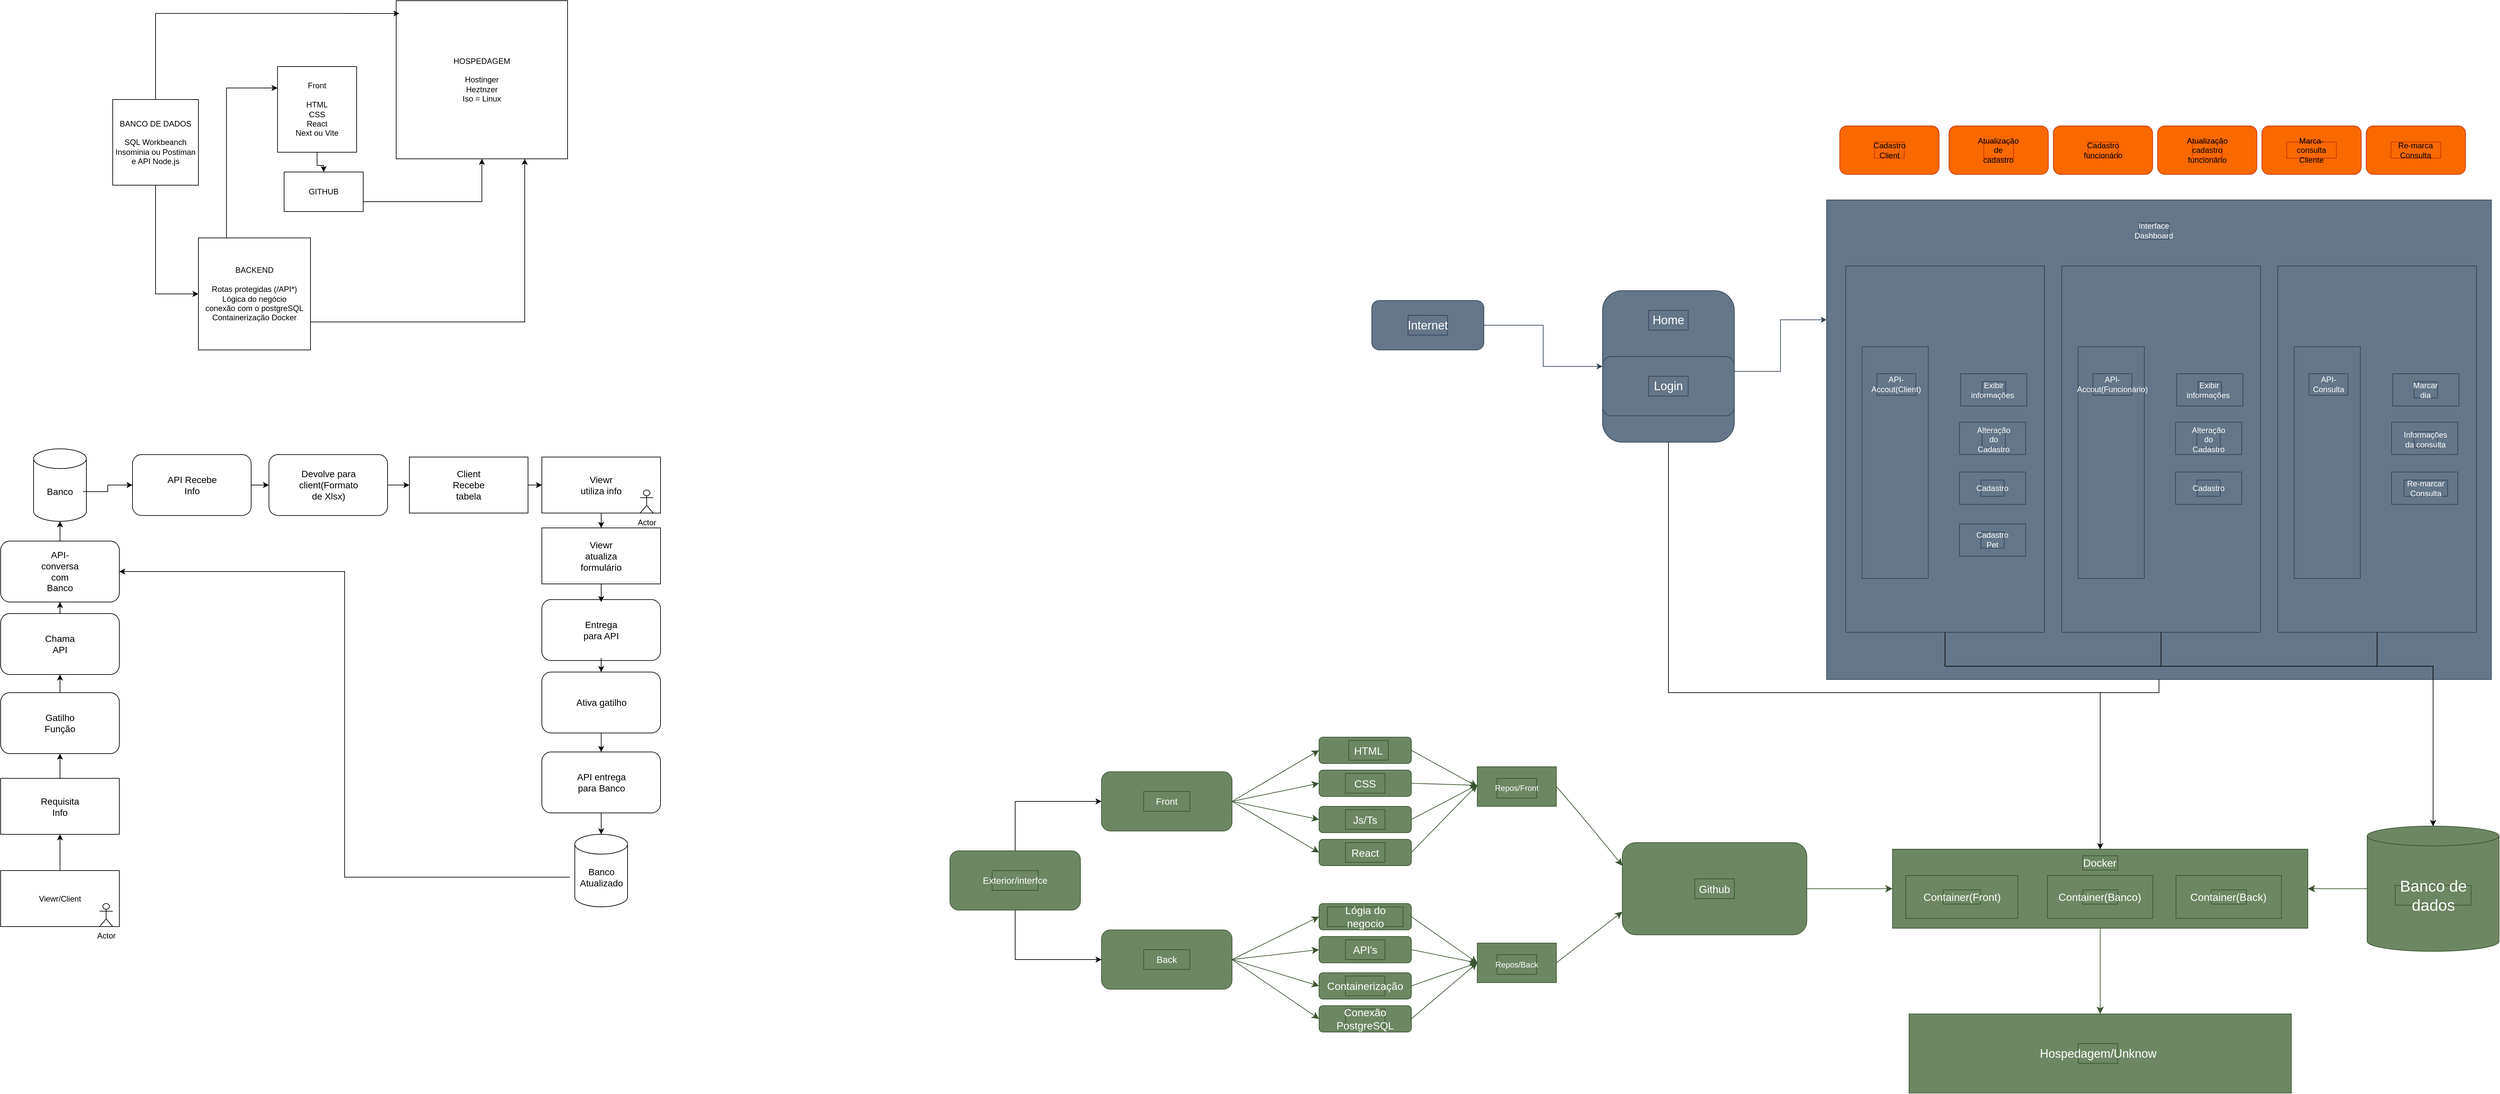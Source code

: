 <mxfile version="27.0.6">
  <diagram name="Página-1" id="aVjAVGTrHqwCA4JihpEF">
    <mxGraphModel dx="2940" dy="3114" grid="1" gridSize="10" guides="1" tooltips="1" connect="1" arrows="1" fold="1" page="1" pageScale="1" pageWidth="827" pageHeight="1169" math="0" shadow="0">
      <root>
        <mxCell id="0" />
        <mxCell id="1" parent="0" />
        <mxCell id="Dt26qlYSGMy6qlkCRpei-187" style="edgeStyle=none;curved=1;rounded=0;orthogonalLoop=1;jettySize=auto;html=1;exitX=0.5;exitY=1;exitDx=0;exitDy=0;fontSize=12;startSize=8;endSize=8;fillColor=#6d8764;strokeColor=#3A5431;" parent="1" source="Dt26qlYSGMy6qlkCRpei-150" target="Dt26qlYSGMy6qlkCRpei-135" edge="1">
          <mxGeometry relative="1" as="geometry" />
        </mxCell>
        <mxCell id="Dt26qlYSGMy6qlkCRpei-150" value="" style="rounded=0;whiteSpace=wrap;html=1;movable=1;resizable=1;rotatable=1;deletable=1;editable=1;locked=0;connectable=1;fillColor=#6d8764;fontColor=#ffffff;strokeColor=#3A5431;" parent="1" vertex="1">
          <mxGeometry x="3290" y="367.5" width="630" height="120" as="geometry" />
        </mxCell>
        <mxCell id="Dt26qlYSGMy6qlkCRpei-60" style="edgeStyle=none;curved=1;rounded=0;orthogonalLoop=1;jettySize=auto;html=1;exitX=1;exitY=0.5;exitDx=0;exitDy=0;entryX=0;entryY=0.25;entryDx=0;entryDy=0;fontSize=12;startSize=8;endSize=8;fillColor=#6d8764;strokeColor=#3A5431;" parent="1" source="Dt26qlYSGMy6qlkCRpei-47" target="Dt26qlYSGMy6qlkCRpei-8" edge="1">
          <mxGeometry relative="1" as="geometry">
            <Array as="points">
              <mxPoint x="2830" y="330" />
            </Array>
          </mxGeometry>
        </mxCell>
        <mxCell id="Dt26qlYSGMy6qlkCRpei-47" value="" style="rounded=0;whiteSpace=wrap;html=1;fillColor=#6d8764;fontColor=#ffffff;strokeColor=#3A5431;" parent="1" vertex="1">
          <mxGeometry x="2660" y="242.5" width="120" height="60" as="geometry" />
        </mxCell>
        <mxCell id="W94KOV0Ojwc3r_dNAkFX-75" value="" style="rounded=1;whiteSpace=wrap;html=1;" parent="1" vertex="1">
          <mxGeometry x="1241" y="-11.25" width="180" height="92.5" as="geometry" />
        </mxCell>
        <mxCell id="W94KOV0Ojwc3r_dNAkFX-36" style="edgeStyle=orthogonalEdgeStyle;rounded=0;orthogonalLoop=1;jettySize=auto;html=1;exitX=0.5;exitY=0;exitDx=0;exitDy=0;" parent="1" source="W94KOV0Ojwc3r_dNAkFX-1" target="W94KOV0Ojwc3r_dNAkFX-15" edge="1">
          <mxGeometry relative="1" as="geometry" />
        </mxCell>
        <mxCell id="W94KOV0Ojwc3r_dNAkFX-1" value="" style="rounded=0;whiteSpace=wrap;html=1;" parent="1" vertex="1">
          <mxGeometry x="420" y="260" width="180" height="85" as="geometry" />
        </mxCell>
        <mxCell id="W94KOV0Ojwc3r_dNAkFX-2" value="&lt;span style=&quot;font-size: 14px;&quot;&gt;Requisita Info&lt;/span&gt;" style="text;strokeColor=none;align=center;fillColor=none;html=1;verticalAlign=middle;whiteSpace=wrap;rounded=0;" parent="1" vertex="1">
          <mxGeometry x="475" y="287.5" width="70" height="30" as="geometry" />
        </mxCell>
        <mxCell id="W94KOV0Ojwc3r_dNAkFX-11" style="edgeStyle=orthogonalEdgeStyle;rounded=0;orthogonalLoop=1;jettySize=auto;html=1;exitX=0.5;exitY=0;exitDx=0;exitDy=0;" parent="1" source="W94KOV0Ojwc3r_dNAkFX-3" target="W94KOV0Ojwc3r_dNAkFX-1" edge="1">
          <mxGeometry relative="1" as="geometry" />
        </mxCell>
        <mxCell id="W94KOV0Ojwc3r_dNAkFX-3" value="Viewr/Client" style="rounded=0;whiteSpace=wrap;html=1;" parent="1" vertex="1">
          <mxGeometry x="420" y="400" width="180" height="85" as="geometry" />
        </mxCell>
        <mxCell id="W94KOV0Ojwc3r_dNAkFX-6" value="Actor" style="shape=umlActor;verticalLabelPosition=bottom;verticalAlign=top;html=1;outlineConnect=0;" parent="1" vertex="1">
          <mxGeometry x="570" y="450" width="20" height="35" as="geometry" />
        </mxCell>
        <mxCell id="W94KOV0Ojwc3r_dNAkFX-37" style="edgeStyle=orthogonalEdgeStyle;rounded=0;orthogonalLoop=1;jettySize=auto;html=1;exitX=0.5;exitY=0;exitDx=0;exitDy=0;" parent="1" source="W94KOV0Ojwc3r_dNAkFX-15" target="W94KOV0Ojwc3r_dNAkFX-17" edge="1">
          <mxGeometry relative="1" as="geometry" />
        </mxCell>
        <mxCell id="W94KOV0Ojwc3r_dNAkFX-15" value="" style="rounded=1;whiteSpace=wrap;html=1;" parent="1" vertex="1">
          <mxGeometry x="420" y="130" width="180" height="92.5" as="geometry" />
        </mxCell>
        <mxCell id="W94KOV0Ojwc3r_dNAkFX-16" value="&lt;span style=&quot;font-size: 14px;&quot;&gt;Gatilho Função&lt;/span&gt;" style="text;strokeColor=none;align=center;fillColor=none;html=1;verticalAlign=middle;whiteSpace=wrap;rounded=0;" parent="1" vertex="1">
          <mxGeometry x="475" y="161.25" width="70" height="30" as="geometry" />
        </mxCell>
        <mxCell id="W94KOV0Ojwc3r_dNAkFX-38" style="edgeStyle=orthogonalEdgeStyle;rounded=0;orthogonalLoop=1;jettySize=auto;html=1;exitX=0.5;exitY=0;exitDx=0;exitDy=0;" parent="1" source="W94KOV0Ojwc3r_dNAkFX-17" target="W94KOV0Ojwc3r_dNAkFX-19" edge="1">
          <mxGeometry relative="1" as="geometry" />
        </mxCell>
        <mxCell id="W94KOV0Ojwc3r_dNAkFX-17" value="" style="rounded=1;whiteSpace=wrap;html=1;" parent="1" vertex="1">
          <mxGeometry x="420" y="10" width="180" height="92.5" as="geometry" />
        </mxCell>
        <mxCell id="W94KOV0Ojwc3r_dNAkFX-18" value="&lt;span style=&quot;font-size: 14px;&quot;&gt;Chama API&lt;/span&gt;" style="text;strokeColor=none;align=center;fillColor=none;html=1;verticalAlign=middle;whiteSpace=wrap;rounded=0;" parent="1" vertex="1">
          <mxGeometry x="475" y="41.25" width="70" height="30" as="geometry" />
        </mxCell>
        <mxCell id="W94KOV0Ojwc3r_dNAkFX-40" style="edgeStyle=orthogonalEdgeStyle;rounded=0;orthogonalLoop=1;jettySize=auto;html=1;exitX=0.5;exitY=0;exitDx=0;exitDy=0;" parent="1" source="W94KOV0Ojwc3r_dNAkFX-19" target="W94KOV0Ojwc3r_dNAkFX-23" edge="1">
          <mxGeometry relative="1" as="geometry" />
        </mxCell>
        <mxCell id="W94KOV0Ojwc3r_dNAkFX-19" value="" style="rounded=1;whiteSpace=wrap;html=1;" parent="1" vertex="1">
          <mxGeometry x="420" y="-100" width="180" height="92.5" as="geometry" />
        </mxCell>
        <mxCell id="W94KOV0Ojwc3r_dNAkFX-20" value="&lt;span style=&quot;font-size: 14px;&quot;&gt;API-conversa com Banco&lt;/span&gt;" style="text;strokeColor=none;align=center;fillColor=none;html=1;verticalAlign=middle;whiteSpace=wrap;rounded=0;" parent="1" vertex="1">
          <mxGeometry x="475" y="-68.75" width="70" height="30" as="geometry" />
        </mxCell>
        <mxCell id="W94KOV0Ojwc3r_dNAkFX-23" value="" style="shape=cylinder3;whiteSpace=wrap;html=1;boundedLbl=1;backgroundOutline=1;size=15;" parent="1" vertex="1">
          <mxGeometry x="470" y="-240" width="80" height="110" as="geometry" />
        </mxCell>
        <mxCell id="W94KOV0Ojwc3r_dNAkFX-41" style="edgeStyle=orthogonalEdgeStyle;rounded=0;orthogonalLoop=1;jettySize=auto;html=1;exitX=1;exitY=0.5;exitDx=0;exitDy=0;" parent="1" source="W94KOV0Ojwc3r_dNAkFX-24" target="W94KOV0Ojwc3r_dNAkFX-26" edge="1">
          <mxGeometry relative="1" as="geometry" />
        </mxCell>
        <mxCell id="W94KOV0Ojwc3r_dNAkFX-24" value="&lt;span style=&quot;font-size: 14px;&quot;&gt;Banco&lt;/span&gt;" style="text;strokeColor=none;align=center;fillColor=none;html=1;verticalAlign=middle;whiteSpace=wrap;rounded=0;" parent="1" vertex="1">
          <mxGeometry x="475" y="-190" width="70" height="30" as="geometry" />
        </mxCell>
        <mxCell id="W94KOV0Ojwc3r_dNAkFX-42" style="edgeStyle=orthogonalEdgeStyle;rounded=0;orthogonalLoop=1;jettySize=auto;html=1;exitX=1;exitY=0.5;exitDx=0;exitDy=0;entryX=0;entryY=0.5;entryDx=0;entryDy=0;" parent="1" source="W94KOV0Ojwc3r_dNAkFX-26" target="W94KOV0Ojwc3r_dNAkFX-28" edge="1">
          <mxGeometry relative="1" as="geometry" />
        </mxCell>
        <mxCell id="W94KOV0Ojwc3r_dNAkFX-26" value="" style="rounded=1;whiteSpace=wrap;html=1;" parent="1" vertex="1">
          <mxGeometry x="620" y="-231.25" width="180" height="92.5" as="geometry" />
        </mxCell>
        <mxCell id="W94KOV0Ojwc3r_dNAkFX-27" value="&lt;span style=&quot;font-size: 14px;&quot;&gt;API Recebe Info&lt;/span&gt;" style="text;strokeColor=none;align=center;fillColor=none;html=1;verticalAlign=middle;whiteSpace=wrap;rounded=0;" parent="1" vertex="1">
          <mxGeometry x="662.5" y="-200" width="95" height="30" as="geometry" />
        </mxCell>
        <mxCell id="W94KOV0Ojwc3r_dNAkFX-43" style="edgeStyle=orthogonalEdgeStyle;rounded=0;orthogonalLoop=1;jettySize=auto;html=1;exitX=1;exitY=0.5;exitDx=0;exitDy=0;" parent="1" source="W94KOV0Ojwc3r_dNAkFX-28" target="W94KOV0Ojwc3r_dNAkFX-31" edge="1">
          <mxGeometry relative="1" as="geometry" />
        </mxCell>
        <mxCell id="W94KOV0Ojwc3r_dNAkFX-28" value="" style="rounded=1;whiteSpace=wrap;html=1;" parent="1" vertex="1">
          <mxGeometry x="827" y="-231.25" width="180" height="92.5" as="geometry" />
        </mxCell>
        <mxCell id="W94KOV0Ojwc3r_dNAkFX-29" value="&lt;span style=&quot;font-size: 14px;&quot;&gt;Devolve para client(Formato de Xlsx)&lt;/span&gt;" style="text;strokeColor=none;align=center;fillColor=none;html=1;verticalAlign=middle;whiteSpace=wrap;rounded=0;" parent="1" vertex="1">
          <mxGeometry x="869.5" y="-200" width="95" height="30" as="geometry" />
        </mxCell>
        <mxCell id="W94KOV0Ojwc3r_dNAkFX-44" style="edgeStyle=orthogonalEdgeStyle;rounded=0;orthogonalLoop=1;jettySize=auto;html=1;exitX=1;exitY=0.5;exitDx=0;exitDy=0;" parent="1" source="W94KOV0Ojwc3r_dNAkFX-31" target="W94KOV0Ojwc3r_dNAkFX-34" edge="1">
          <mxGeometry relative="1" as="geometry" />
        </mxCell>
        <mxCell id="W94KOV0Ojwc3r_dNAkFX-31" value="" style="rounded=0;whiteSpace=wrap;html=1;" parent="1" vertex="1">
          <mxGeometry x="1040" y="-227.5" width="180" height="85" as="geometry" />
        </mxCell>
        <mxCell id="W94KOV0Ojwc3r_dNAkFX-32" value="&lt;span style=&quot;font-size: 14px;&quot;&gt;Client Recebe tabela&lt;/span&gt;" style="text;strokeColor=none;align=center;fillColor=none;html=1;verticalAlign=middle;whiteSpace=wrap;rounded=0;" parent="1" vertex="1">
          <mxGeometry x="1095" y="-200" width="70" height="30" as="geometry" />
        </mxCell>
        <mxCell id="W94KOV0Ojwc3r_dNAkFX-57" style="edgeStyle=orthogonalEdgeStyle;rounded=0;orthogonalLoop=1;jettySize=auto;html=1;exitX=0.5;exitY=1;exitDx=0;exitDy=0;" parent="1" source="W94KOV0Ojwc3r_dNAkFX-34" target="W94KOV0Ojwc3r_dNAkFX-45" edge="1">
          <mxGeometry relative="1" as="geometry" />
        </mxCell>
        <mxCell id="W94KOV0Ojwc3r_dNAkFX-34" value="" style="rounded=0;whiteSpace=wrap;html=1;" parent="1" vertex="1">
          <mxGeometry x="1241" y="-227.5" width="180" height="85" as="geometry" />
        </mxCell>
        <mxCell id="W94KOV0Ojwc3r_dNAkFX-35" value="&lt;span style=&quot;font-size: 14px;&quot;&gt;Viewr utiliza info&lt;/span&gt;" style="text;strokeColor=none;align=center;fillColor=none;html=1;verticalAlign=middle;whiteSpace=wrap;rounded=0;" parent="1" vertex="1">
          <mxGeometry x="1296" y="-200" width="70" height="30" as="geometry" />
        </mxCell>
        <mxCell id="W94KOV0Ojwc3r_dNAkFX-58" style="edgeStyle=orthogonalEdgeStyle;rounded=0;orthogonalLoop=1;jettySize=auto;html=1;exitX=0.5;exitY=1;exitDx=0;exitDy=0;entryX=0.5;entryY=0;entryDx=0;entryDy=0;" parent="1" source="W94KOV0Ojwc3r_dNAkFX-45" edge="1">
          <mxGeometry relative="1" as="geometry">
            <mxPoint x="1331" y="-7.5" as="targetPoint" />
          </mxGeometry>
        </mxCell>
        <mxCell id="W94KOV0Ojwc3r_dNAkFX-45" value="" style="rounded=0;whiteSpace=wrap;html=1;" parent="1" vertex="1">
          <mxGeometry x="1241" y="-120" width="180" height="85" as="geometry" />
        </mxCell>
        <mxCell id="W94KOV0Ojwc3r_dNAkFX-46" value="&lt;span style=&quot;font-size: 14px;&quot;&gt;Viewr atualiza formulário&lt;/span&gt;" style="text;strokeColor=none;align=center;fillColor=none;html=1;verticalAlign=middle;whiteSpace=wrap;rounded=0;" parent="1" vertex="1">
          <mxGeometry x="1296" y="-92.5" width="70" height="30" as="geometry" />
        </mxCell>
        <mxCell id="W94KOV0Ojwc3r_dNAkFX-60" style="edgeStyle=orthogonalEdgeStyle;rounded=0;orthogonalLoop=1;jettySize=auto;html=1;exitX=0.5;exitY=1;exitDx=0;exitDy=0;entryX=0.5;entryY=0;entryDx=0;entryDy=0;" parent="1" source="W94KOV0Ojwc3r_dNAkFX-47" target="W94KOV0Ojwc3r_dNAkFX-50" edge="1">
          <mxGeometry relative="1" as="geometry" />
        </mxCell>
        <mxCell id="W94KOV0Ojwc3r_dNAkFX-47" value="" style="rounded=1;whiteSpace=wrap;html=1;" parent="1" vertex="1">
          <mxGeometry x="1241" y="98.75" width="180" height="92.5" as="geometry" />
        </mxCell>
        <mxCell id="W94KOV0Ojwc3r_dNAkFX-48" value="&lt;span style=&quot;font-size: 14px;&quot;&gt;Ativa gatilho&lt;/span&gt;" style="text;strokeColor=none;align=center;fillColor=none;html=1;verticalAlign=middle;whiteSpace=wrap;rounded=0;" parent="1" vertex="1">
          <mxGeometry x="1283.5" y="130" width="95" height="30" as="geometry" />
        </mxCell>
        <mxCell id="W94KOV0Ojwc3r_dNAkFX-61" style="edgeStyle=orthogonalEdgeStyle;rounded=0;orthogonalLoop=1;jettySize=auto;html=1;exitX=0.5;exitY=1;exitDx=0;exitDy=0;" parent="1" source="W94KOV0Ojwc3r_dNAkFX-50" target="W94KOV0Ojwc3r_dNAkFX-52" edge="1">
          <mxGeometry relative="1" as="geometry" />
        </mxCell>
        <mxCell id="W94KOV0Ojwc3r_dNAkFX-50" value="" style="rounded=1;whiteSpace=wrap;html=1;" parent="1" vertex="1">
          <mxGeometry x="1241" y="220" width="180" height="92.5" as="geometry" />
        </mxCell>
        <mxCell id="W94KOV0Ojwc3r_dNAkFX-51" value="&lt;span style=&quot;font-size: 14px;&quot;&gt;API entrega para Banco&lt;/span&gt;" style="text;strokeColor=none;align=center;fillColor=none;html=1;verticalAlign=middle;whiteSpace=wrap;rounded=0;" parent="1" vertex="1">
          <mxGeometry x="1283.5" y="251.25" width="95" height="30" as="geometry" />
        </mxCell>
        <mxCell id="W94KOV0Ojwc3r_dNAkFX-52" value="" style="shape=cylinder3;whiteSpace=wrap;html=1;boundedLbl=1;backgroundOutline=1;size=15;" parent="1" vertex="1">
          <mxGeometry x="1291" y="345" width="80" height="110" as="geometry" />
        </mxCell>
        <mxCell id="W94KOV0Ojwc3r_dNAkFX-62" style="edgeStyle=orthogonalEdgeStyle;rounded=0;orthogonalLoop=1;jettySize=auto;html=1;entryX=1;entryY=0.5;entryDx=0;entryDy=0;" parent="1" source="W94KOV0Ojwc3r_dNAkFX-53" target="W94KOV0Ojwc3r_dNAkFX-19" edge="1">
          <mxGeometry relative="1" as="geometry" />
        </mxCell>
        <mxCell id="W94KOV0Ojwc3r_dNAkFX-53" value="&lt;span style=&quot;font-size: 14px;&quot;&gt;Banco&lt;/span&gt;&lt;div&gt;&lt;span style=&quot;font-size: 14px;&quot;&gt;Atualizado&lt;/span&gt;&lt;/div&gt;" style="text;strokeColor=none;align=center;fillColor=none;html=1;verticalAlign=middle;whiteSpace=wrap;rounded=0;" parent="1" vertex="1">
          <mxGeometry x="1283.5" y="395" width="95" height="30" as="geometry" />
        </mxCell>
        <mxCell id="W94KOV0Ojwc3r_dNAkFX-59" style="edgeStyle=orthogonalEdgeStyle;rounded=0;orthogonalLoop=1;jettySize=auto;html=1;exitX=0.5;exitY=1;exitDx=0;exitDy=0;entryX=0.5;entryY=0;entryDx=0;entryDy=0;" parent="1" target="W94KOV0Ojwc3r_dNAkFX-47" edge="1">
          <mxGeometry relative="1" as="geometry">
            <mxPoint x="1331" y="77.5" as="sourcePoint" />
          </mxGeometry>
        </mxCell>
        <mxCell id="W94KOV0Ojwc3r_dNAkFX-55" value="&lt;span style=&quot;font-size: 14px;&quot;&gt;Entrega para API&lt;/span&gt;" style="text;strokeColor=none;align=center;fillColor=none;html=1;verticalAlign=middle;whiteSpace=wrap;rounded=0;" parent="1" vertex="1">
          <mxGeometry x="1296" y="20" width="70" height="30" as="geometry" />
        </mxCell>
        <mxCell id="W94KOV0Ojwc3r_dNAkFX-56" value="Actor" style="shape=umlActor;verticalLabelPosition=bottom;verticalAlign=top;html=1;outlineConnect=0;" parent="1" vertex="1">
          <mxGeometry x="1390" y="-177.5" width="20" height="35" as="geometry" />
        </mxCell>
        <mxCell id="W94KOV0Ojwc3r_dNAkFX-63" style="edgeStyle=orthogonalEdgeStyle;rounded=0;orthogonalLoop=1;jettySize=auto;html=1;exitX=0.5;exitY=1;exitDx=0;exitDy=0;" parent="1" source="W94KOV0Ojwc3r_dNAkFX-64" target="W94KOV0Ojwc3r_dNAkFX-73" edge="1">
          <mxGeometry relative="1" as="geometry" />
        </mxCell>
        <mxCell id="W94KOV0Ojwc3r_dNAkFX-64" value="Front&lt;div&gt;&lt;br&gt;&lt;/div&gt;&lt;div&gt;HTML&lt;/div&gt;&lt;div&gt;CSS&lt;/div&gt;&lt;div&gt;React&lt;/div&gt;&lt;div&gt;Next ou Vite&lt;/div&gt;" style="rounded=0;whiteSpace=wrap;html=1;" parent="1" vertex="1">
          <mxGeometry x="840" y="-820" width="120" height="130" as="geometry" />
        </mxCell>
        <mxCell id="W94KOV0Ojwc3r_dNAkFX-65" style="edgeStyle=orthogonalEdgeStyle;rounded=0;orthogonalLoop=1;jettySize=auto;html=1;entryX=0;entryY=0.5;entryDx=0;entryDy=0;" parent="1" source="W94KOV0Ojwc3r_dNAkFX-67" target="W94KOV0Ojwc3r_dNAkFX-70" edge="1">
          <mxGeometry relative="1" as="geometry" />
        </mxCell>
        <mxCell id="W94KOV0Ojwc3r_dNAkFX-66" style="edgeStyle=orthogonalEdgeStyle;rounded=0;orthogonalLoop=1;jettySize=auto;html=1;exitX=0.5;exitY=0;exitDx=0;exitDy=0;" parent="1" source="W94KOV0Ojwc3r_dNAkFX-67" edge="1">
          <mxGeometry relative="1" as="geometry">
            <mxPoint x="654.941" y="-770.118" as="targetPoint" />
          </mxGeometry>
        </mxCell>
        <mxCell id="W94KOV0Ojwc3r_dNAkFX-67" value="BANCO DE DADOS&lt;div&gt;&lt;br&gt;&lt;/div&gt;&lt;div&gt;SQL Workbeanch&lt;/div&gt;&lt;div&gt;Insominia ou Postiman&lt;/div&gt;&lt;div&gt;e API Node.js&lt;/div&gt;" style="whiteSpace=wrap;html=1;aspect=fixed;" parent="1" vertex="1">
          <mxGeometry x="590" y="-770" width="130" height="130" as="geometry" />
        </mxCell>
        <mxCell id="W94KOV0Ojwc3r_dNAkFX-68" style="edgeStyle=orthogonalEdgeStyle;rounded=0;orthogonalLoop=1;jettySize=auto;html=1;exitX=0.25;exitY=0;exitDx=0;exitDy=0;entryX=0;entryY=0.25;entryDx=0;entryDy=0;" parent="1" source="W94KOV0Ojwc3r_dNAkFX-70" target="W94KOV0Ojwc3r_dNAkFX-64" edge="1">
          <mxGeometry relative="1" as="geometry" />
        </mxCell>
        <mxCell id="W94KOV0Ojwc3r_dNAkFX-69" style="edgeStyle=orthogonalEdgeStyle;rounded=0;orthogonalLoop=1;jettySize=auto;html=1;exitX=1;exitY=0.75;exitDx=0;exitDy=0;entryX=0.75;entryY=1;entryDx=0;entryDy=0;" parent="1" source="W94KOV0Ojwc3r_dNAkFX-70" target="W94KOV0Ojwc3r_dNAkFX-71" edge="1">
          <mxGeometry relative="1" as="geometry" />
        </mxCell>
        <mxCell id="W94KOV0Ojwc3r_dNAkFX-70" value="BACKEND&lt;div&gt;&lt;br&gt;&lt;/div&gt;&lt;div&gt;Rotas protegidas (/API*)&lt;/div&gt;&lt;div&gt;Lógica do negócio&lt;/div&gt;&lt;div&gt;conexão com o postgreSQL&lt;/div&gt;&lt;div&gt;Containerização Docker&lt;/div&gt;" style="whiteSpace=wrap;html=1;aspect=fixed;" parent="1" vertex="1">
          <mxGeometry x="720" y="-560" width="170" height="170" as="geometry" />
        </mxCell>
        <mxCell id="W94KOV0Ojwc3r_dNAkFX-71" value="HOSPEDAGEM&lt;div&gt;&lt;br&gt;&lt;/div&gt;&lt;div&gt;Hostinger&lt;/div&gt;&lt;div&gt;Heztnzer&lt;/div&gt;&lt;div&gt;Iso = Linux&lt;/div&gt;" style="rounded=0;whiteSpace=wrap;html=1;" parent="1" vertex="1">
          <mxGeometry x="1020" y="-920" width="260" height="240" as="geometry" />
        </mxCell>
        <mxCell id="W94KOV0Ojwc3r_dNAkFX-72" style="edgeStyle=orthogonalEdgeStyle;rounded=0;orthogonalLoop=1;jettySize=auto;html=1;exitX=1;exitY=0.75;exitDx=0;exitDy=0;" parent="1" source="W94KOV0Ojwc3r_dNAkFX-73" target="W94KOV0Ojwc3r_dNAkFX-71" edge="1">
          <mxGeometry relative="1" as="geometry" />
        </mxCell>
        <mxCell id="W94KOV0Ojwc3r_dNAkFX-73" value="GITHUB" style="rounded=0;whiteSpace=wrap;html=1;" parent="1" vertex="1">
          <mxGeometry x="850" y="-660" width="120" height="60" as="geometry" />
        </mxCell>
        <mxCell id="W94KOV0Ojwc3r_dNAkFX-74" style="edgeStyle=orthogonalEdgeStyle;rounded=0;orthogonalLoop=1;jettySize=auto;html=1;exitX=0.5;exitY=0;exitDx=0;exitDy=0;entryX=0.019;entryY=0.081;entryDx=0;entryDy=0;entryPerimeter=0;" parent="1" source="W94KOV0Ojwc3r_dNAkFX-67" target="W94KOV0Ojwc3r_dNAkFX-71" edge="1">
          <mxGeometry relative="1" as="geometry" />
        </mxCell>
        <mxCell id="cl_UlJ463p_pFL4i3CQs-18" style="edgeStyle=orthogonalEdgeStyle;rounded=0;orthogonalLoop=1;jettySize=auto;html=1;exitX=0.5;exitY=0;exitDx=0;exitDy=0;entryX=0;entryY=0.5;entryDx=0;entryDy=0;" edge="1" parent="1" source="Dt26qlYSGMy6qlkCRpei-1" target="Dt26qlYSGMy6qlkCRpei-4">
          <mxGeometry relative="1" as="geometry" />
        </mxCell>
        <mxCell id="cl_UlJ463p_pFL4i3CQs-19" style="edgeStyle=orthogonalEdgeStyle;rounded=0;orthogonalLoop=1;jettySize=auto;html=1;exitX=0.5;exitY=1;exitDx=0;exitDy=0;entryX=0;entryY=0.5;entryDx=0;entryDy=0;" edge="1" parent="1" source="Dt26qlYSGMy6qlkCRpei-1" target="Dt26qlYSGMy6qlkCRpei-6">
          <mxGeometry relative="1" as="geometry" />
        </mxCell>
        <mxCell id="Dt26qlYSGMy6qlkCRpei-1" value="" style="rounded=1;whiteSpace=wrap;html=1;fillColor=#6d8764;fontColor=#ffffff;strokeColor=#3A5431;" parent="1" vertex="1">
          <mxGeometry x="1860" y="370" width="198" height="90" as="geometry" />
        </mxCell>
        <mxCell id="Dt26qlYSGMy6qlkCRpei-2" value="&lt;span style=&quot;font-size: 14px;&quot;&gt;Exterior/interfce&lt;/span&gt;" style="text;strokeColor=#3A5431;align=center;fillColor=#6d8764;html=1;verticalAlign=middle;whiteSpace=wrap;rounded=0;fontColor=#ffffff;" parent="1" vertex="1">
          <mxGeometry x="1924" y="400" width="70" height="30" as="geometry" />
        </mxCell>
        <mxCell id="Dt26qlYSGMy6qlkCRpei-28" style="edgeStyle=none;curved=1;rounded=0;orthogonalLoop=1;jettySize=auto;html=1;exitX=1;exitY=0.5;exitDx=0;exitDy=0;entryX=0;entryY=0.5;entryDx=0;entryDy=0;fontSize=12;startSize=8;endSize=8;fillColor=#6d8764;strokeColor=#3A5431;" parent="1" source="Dt26qlYSGMy6qlkCRpei-4" target="Dt26qlYSGMy6qlkCRpei-10" edge="1">
          <mxGeometry relative="1" as="geometry" />
        </mxCell>
        <mxCell id="Dt26qlYSGMy6qlkCRpei-29" style="edgeStyle=none;curved=1;rounded=0;orthogonalLoop=1;jettySize=auto;html=1;exitX=1;exitY=0.5;exitDx=0;exitDy=0;entryX=0;entryY=0.5;entryDx=0;entryDy=0;fontSize=12;startSize=8;endSize=8;fillColor=#6d8764;strokeColor=#3A5431;" parent="1" source="Dt26qlYSGMy6qlkCRpei-4" target="Dt26qlYSGMy6qlkCRpei-14" edge="1">
          <mxGeometry relative="1" as="geometry" />
        </mxCell>
        <mxCell id="Dt26qlYSGMy6qlkCRpei-30" style="edgeStyle=none;curved=1;rounded=0;orthogonalLoop=1;jettySize=auto;html=1;exitX=1;exitY=0.5;exitDx=0;exitDy=0;entryX=0;entryY=0.5;entryDx=0;entryDy=0;fontSize=12;startSize=8;endSize=8;fillColor=#6d8764;strokeColor=#3A5431;" parent="1" source="Dt26qlYSGMy6qlkCRpei-4" target="Dt26qlYSGMy6qlkCRpei-16" edge="1">
          <mxGeometry relative="1" as="geometry" />
        </mxCell>
        <mxCell id="Dt26qlYSGMy6qlkCRpei-31" style="edgeStyle=none;curved=1;rounded=0;orthogonalLoop=1;jettySize=auto;html=1;exitX=1;exitY=0.5;exitDx=0;exitDy=0;entryX=0;entryY=0.5;entryDx=0;entryDy=0;fontSize=12;startSize=8;endSize=8;fillColor=#6d8764;strokeColor=#3A5431;" parent="1" source="Dt26qlYSGMy6qlkCRpei-4" target="Dt26qlYSGMy6qlkCRpei-18" edge="1">
          <mxGeometry relative="1" as="geometry" />
        </mxCell>
        <mxCell id="Dt26qlYSGMy6qlkCRpei-4" value="" style="rounded=1;whiteSpace=wrap;html=1;fillColor=#6d8764;fontColor=#ffffff;strokeColor=#3A5431;" parent="1" vertex="1">
          <mxGeometry x="2090" y="250" width="198" height="90" as="geometry" />
        </mxCell>
        <mxCell id="Dt26qlYSGMy6qlkCRpei-5" value="&lt;span style=&quot;font-size: 14px;&quot;&gt;Front&lt;/span&gt;" style="text;strokeColor=#3A5431;align=center;fillColor=#6d8764;html=1;verticalAlign=middle;whiteSpace=wrap;rounded=0;fontColor=#ffffff;" parent="1" vertex="1">
          <mxGeometry x="2154" y="280" width="70" height="30" as="geometry" />
        </mxCell>
        <mxCell id="Dt26qlYSGMy6qlkCRpei-32" style="edgeStyle=none;curved=1;rounded=0;orthogonalLoop=1;jettySize=auto;html=1;exitX=1;exitY=0.5;exitDx=0;exitDy=0;entryX=0;entryY=0.5;entryDx=0;entryDy=0;fontSize=12;startSize=8;endSize=8;fillColor=#6d8764;strokeColor=#3A5431;" parent="1" source="Dt26qlYSGMy6qlkCRpei-6" target="Dt26qlYSGMy6qlkCRpei-20" edge="1">
          <mxGeometry relative="1" as="geometry" />
        </mxCell>
        <mxCell id="Dt26qlYSGMy6qlkCRpei-33" style="edgeStyle=none;curved=1;rounded=0;orthogonalLoop=1;jettySize=auto;html=1;exitX=1;exitY=0.5;exitDx=0;exitDy=0;entryX=0;entryY=0.5;entryDx=0;entryDy=0;fontSize=12;startSize=8;endSize=8;fillColor=#6d8764;strokeColor=#3A5431;" parent="1" source="Dt26qlYSGMy6qlkCRpei-6" target="Dt26qlYSGMy6qlkCRpei-22" edge="1">
          <mxGeometry relative="1" as="geometry" />
        </mxCell>
        <mxCell id="Dt26qlYSGMy6qlkCRpei-34" style="edgeStyle=none;curved=1;rounded=0;orthogonalLoop=1;jettySize=auto;html=1;exitX=1;exitY=0.5;exitDx=0;exitDy=0;entryX=0;entryY=0.5;entryDx=0;entryDy=0;fontSize=12;startSize=8;endSize=8;fillColor=#6d8764;strokeColor=#3A5431;" parent="1" source="Dt26qlYSGMy6qlkCRpei-6" target="Dt26qlYSGMy6qlkCRpei-24" edge="1">
          <mxGeometry relative="1" as="geometry" />
        </mxCell>
        <mxCell id="Dt26qlYSGMy6qlkCRpei-35" style="edgeStyle=none;curved=1;rounded=0;orthogonalLoop=1;jettySize=auto;html=1;exitX=1;exitY=0.5;exitDx=0;exitDy=0;entryX=0;entryY=0.5;entryDx=0;entryDy=0;fontSize=12;startSize=8;endSize=8;fillColor=#6d8764;strokeColor=#3A5431;" parent="1" source="Dt26qlYSGMy6qlkCRpei-6" target="Dt26qlYSGMy6qlkCRpei-26" edge="1">
          <mxGeometry relative="1" as="geometry" />
        </mxCell>
        <mxCell id="Dt26qlYSGMy6qlkCRpei-6" value="" style="rounded=1;whiteSpace=wrap;html=1;fillColor=#6d8764;fontColor=#ffffff;strokeColor=#3A5431;" parent="1" vertex="1">
          <mxGeometry x="2090" y="490" width="198" height="90" as="geometry" />
        </mxCell>
        <mxCell id="Dt26qlYSGMy6qlkCRpei-7" value="&lt;span style=&quot;font-size: 14px;&quot;&gt;Back&lt;/span&gt;" style="text;strokeColor=#3A5431;align=center;fillColor=#6d8764;html=1;verticalAlign=middle;whiteSpace=wrap;rounded=0;fontColor=#ffffff;" parent="1" vertex="1">
          <mxGeometry x="2154" y="520" width="70" height="30" as="geometry" />
        </mxCell>
        <mxCell id="Dt26qlYSGMy6qlkCRpei-8" value="" style="rounded=1;whiteSpace=wrap;html=1;fillColor=#6d8764;fontColor=#ffffff;strokeColor=#3A5431;" parent="1" vertex="1">
          <mxGeometry x="2880" y="357.5" width="280" height="140" as="geometry" />
        </mxCell>
        <mxCell id="Dt26qlYSGMy6qlkCRpei-9" value="Github" style="text;strokeColor=#3A5431;align=center;fillColor=#6d8764;html=1;verticalAlign=middle;whiteSpace=wrap;rounded=0;fontSize=16;fontColor=#ffffff;" parent="1" vertex="1">
          <mxGeometry x="2990" y="412.5" width="60" height="30" as="geometry" />
        </mxCell>
        <mxCell id="Dt26qlYSGMy6qlkCRpei-54" style="edgeStyle=none;curved=1;rounded=0;orthogonalLoop=1;jettySize=auto;html=1;exitX=1;exitY=0.5;exitDx=0;exitDy=0;entryX=0;entryY=0.5;entryDx=0;entryDy=0;fontSize=12;startSize=8;endSize=8;fillColor=#6d8764;strokeColor=#3A5431;" parent="1" source="Dt26qlYSGMy6qlkCRpei-10" target="Dt26qlYSGMy6qlkCRpei-47" edge="1">
          <mxGeometry relative="1" as="geometry" />
        </mxCell>
        <mxCell id="Dt26qlYSGMy6qlkCRpei-10" value="" style="rounded=1;whiteSpace=wrap;html=1;fillColor=#6d8764;fontColor=#ffffff;strokeColor=#3A5431;" parent="1" vertex="1">
          <mxGeometry x="2420" y="197.5" width="140" height="40" as="geometry" />
        </mxCell>
        <mxCell id="Dt26qlYSGMy6qlkCRpei-11" value="HTML" style="text;strokeColor=#3A5431;align=center;fillColor=#6d8764;html=1;verticalAlign=middle;whiteSpace=wrap;rounded=0;fontSize=16;fontColor=#ffffff;" parent="1" vertex="1">
          <mxGeometry x="2465" y="202.5" width="60" height="30" as="geometry" />
        </mxCell>
        <mxCell id="Dt26qlYSGMy6qlkCRpei-55" style="edgeStyle=none;curved=1;rounded=0;orthogonalLoop=1;jettySize=auto;html=1;exitX=1;exitY=0.5;exitDx=0;exitDy=0;fontSize=12;startSize=8;endSize=8;fillColor=#6d8764;strokeColor=#3A5431;" parent="1" source="Dt26qlYSGMy6qlkCRpei-14" target="Dt26qlYSGMy6qlkCRpei-47" edge="1">
          <mxGeometry relative="1" as="geometry" />
        </mxCell>
        <mxCell id="Dt26qlYSGMy6qlkCRpei-14" value="" style="rounded=1;whiteSpace=wrap;html=1;fillColor=#6d8764;fontColor=#ffffff;strokeColor=#3A5431;" parent="1" vertex="1">
          <mxGeometry x="2420" y="247.5" width="140" height="40" as="geometry" />
        </mxCell>
        <mxCell id="Dt26qlYSGMy6qlkCRpei-15" value="CSS" style="text;strokeColor=#3A5431;align=center;fillColor=#6d8764;html=1;verticalAlign=middle;whiteSpace=wrap;rounded=0;fontSize=16;fontColor=#ffffff;" parent="1" vertex="1">
          <mxGeometry x="2460" y="252.5" width="60" height="30" as="geometry" />
        </mxCell>
        <mxCell id="Dt26qlYSGMy6qlkCRpei-56" style="edgeStyle=none;curved=1;rounded=0;orthogonalLoop=1;jettySize=auto;html=1;exitX=1;exitY=0.5;exitDx=0;exitDy=0;fontSize=12;startSize=8;endSize=8;fillColor=#6d8764;strokeColor=#3A5431;" parent="1" source="Dt26qlYSGMy6qlkCRpei-16" edge="1">
          <mxGeometry relative="1" as="geometry">
            <mxPoint x="2660" y="270" as="targetPoint" />
          </mxGeometry>
        </mxCell>
        <mxCell id="Dt26qlYSGMy6qlkCRpei-16" value="" style="rounded=1;whiteSpace=wrap;html=1;fillColor=#6d8764;fontColor=#ffffff;strokeColor=#3A5431;" parent="1" vertex="1">
          <mxGeometry x="2420" y="302.5" width="140" height="40" as="geometry" />
        </mxCell>
        <mxCell id="Dt26qlYSGMy6qlkCRpei-17" value="Js/Ts" style="text;strokeColor=#3A5431;align=center;fillColor=#6d8764;html=1;verticalAlign=middle;whiteSpace=wrap;rounded=0;fontSize=16;fontColor=#ffffff;" parent="1" vertex="1">
          <mxGeometry x="2460" y="307.5" width="60" height="30" as="geometry" />
        </mxCell>
        <mxCell id="Dt26qlYSGMy6qlkCRpei-58" style="edgeStyle=none;curved=1;rounded=0;orthogonalLoop=1;jettySize=auto;html=1;exitX=1;exitY=0.5;exitDx=0;exitDy=0;fontSize=12;startSize=8;endSize=8;fillColor=#6d8764;strokeColor=#3A5431;" parent="1" source="Dt26qlYSGMy6qlkCRpei-18" edge="1">
          <mxGeometry relative="1" as="geometry">
            <mxPoint x="2660" y="270" as="targetPoint" />
          </mxGeometry>
        </mxCell>
        <mxCell id="Dt26qlYSGMy6qlkCRpei-18" value="" style="rounded=1;whiteSpace=wrap;html=1;fillColor=#6d8764;fontColor=#ffffff;strokeColor=#3A5431;" parent="1" vertex="1">
          <mxGeometry x="2420" y="352.5" width="140" height="40" as="geometry" />
        </mxCell>
        <mxCell id="Dt26qlYSGMy6qlkCRpei-19" value="React" style="text;strokeColor=#3A5431;align=center;fillColor=#6d8764;html=1;verticalAlign=middle;whiteSpace=wrap;rounded=0;fontSize=16;fontColor=#ffffff;" parent="1" vertex="1">
          <mxGeometry x="2460" y="357.5" width="60" height="30" as="geometry" />
        </mxCell>
        <mxCell id="Dt26qlYSGMy6qlkCRpei-50" style="edgeStyle=none;curved=1;rounded=0;orthogonalLoop=1;jettySize=auto;html=1;exitX=1;exitY=0.5;exitDx=0;exitDy=0;entryX=0;entryY=0.5;entryDx=0;entryDy=0;fontSize=12;startSize=8;endSize=8;fillColor=#6d8764;strokeColor=#3A5431;" parent="1" source="Dt26qlYSGMy6qlkCRpei-20" target="Dt26qlYSGMy6qlkCRpei-48" edge="1">
          <mxGeometry relative="1" as="geometry" />
        </mxCell>
        <mxCell id="Dt26qlYSGMy6qlkCRpei-20" value="" style="rounded=1;whiteSpace=wrap;html=1;fillColor=#6d8764;fontColor=#ffffff;strokeColor=#3A5431;" parent="1" vertex="1">
          <mxGeometry x="2420" y="450" width="140" height="40" as="geometry" />
        </mxCell>
        <mxCell id="Dt26qlYSGMy6qlkCRpei-21" value="Lógia do negocio" style="text;strokeColor=#3A5431;align=center;fillColor=#6d8764;html=1;verticalAlign=middle;whiteSpace=wrap;rounded=0;fontSize=16;fontColor=#ffffff;" parent="1" vertex="1">
          <mxGeometry x="2432.5" y="455" width="115" height="30" as="geometry" />
        </mxCell>
        <mxCell id="Dt26qlYSGMy6qlkCRpei-51" style="edgeStyle=none;curved=1;rounded=0;orthogonalLoop=1;jettySize=auto;html=1;exitX=1;exitY=0.5;exitDx=0;exitDy=0;entryX=0;entryY=0.5;entryDx=0;entryDy=0;fontSize=12;startSize=8;endSize=8;fillColor=#6d8764;strokeColor=#3A5431;" parent="1" source="Dt26qlYSGMy6qlkCRpei-22" target="Dt26qlYSGMy6qlkCRpei-48" edge="1">
          <mxGeometry relative="1" as="geometry" />
        </mxCell>
        <mxCell id="Dt26qlYSGMy6qlkCRpei-22" value="" style="rounded=1;whiteSpace=wrap;html=1;fillColor=#6d8764;fontColor=#ffffff;strokeColor=#3A5431;" parent="1" vertex="1">
          <mxGeometry x="2420" y="500" width="140" height="40" as="geometry" />
        </mxCell>
        <mxCell id="Dt26qlYSGMy6qlkCRpei-23" value="API&#39;s" style="text;strokeColor=#3A5431;align=center;fillColor=#6d8764;html=1;verticalAlign=middle;whiteSpace=wrap;rounded=0;fontSize=16;fontColor=#ffffff;" parent="1" vertex="1">
          <mxGeometry x="2460" y="505" width="60" height="30" as="geometry" />
        </mxCell>
        <mxCell id="Dt26qlYSGMy6qlkCRpei-52" style="edgeStyle=none;curved=1;rounded=0;orthogonalLoop=1;jettySize=auto;html=1;exitX=1;exitY=0.5;exitDx=0;exitDy=0;entryX=0;entryY=0.5;entryDx=0;entryDy=0;fontSize=12;startSize=8;endSize=8;fillColor=#6d8764;strokeColor=#3A5431;" parent="1" source="Dt26qlYSGMy6qlkCRpei-24" target="Dt26qlYSGMy6qlkCRpei-48" edge="1">
          <mxGeometry relative="1" as="geometry" />
        </mxCell>
        <mxCell id="Dt26qlYSGMy6qlkCRpei-24" value="" style="rounded=1;whiteSpace=wrap;html=1;fillColor=#6d8764;fontColor=#ffffff;strokeColor=#3A5431;" parent="1" vertex="1">
          <mxGeometry x="2420" y="555" width="140" height="40" as="geometry" />
        </mxCell>
        <mxCell id="Dt26qlYSGMy6qlkCRpei-25" value="Containerização" style="text;strokeColor=#3A5431;align=center;fillColor=#6d8764;html=1;verticalAlign=middle;whiteSpace=wrap;rounded=0;fontSize=16;fontColor=#ffffff;" parent="1" vertex="1">
          <mxGeometry x="2460" y="560" width="60" height="30" as="geometry" />
        </mxCell>
        <mxCell id="Dt26qlYSGMy6qlkCRpei-53" style="edgeStyle=none;curved=1;rounded=0;orthogonalLoop=1;jettySize=auto;html=1;exitX=1;exitY=0.5;exitDx=0;exitDy=0;entryX=0;entryY=0.5;entryDx=0;entryDy=0;fontSize=12;startSize=8;endSize=8;fillColor=#6d8764;strokeColor=#3A5431;" parent="1" source="Dt26qlYSGMy6qlkCRpei-26" target="Dt26qlYSGMy6qlkCRpei-48" edge="1">
          <mxGeometry relative="1" as="geometry" />
        </mxCell>
        <mxCell id="Dt26qlYSGMy6qlkCRpei-26" value="" style="rounded=1;whiteSpace=wrap;html=1;fillColor=#6d8764;fontColor=#ffffff;strokeColor=#3A5431;" parent="1" vertex="1">
          <mxGeometry x="2420" y="605" width="140" height="40" as="geometry" />
        </mxCell>
        <mxCell id="Dt26qlYSGMy6qlkCRpei-27" value="Conexão PostgreSQL" style="text;strokeColor=#3A5431;align=center;fillColor=#6d8764;html=1;verticalAlign=middle;whiteSpace=wrap;rounded=0;fontSize=16;fontColor=#ffffff;" parent="1" vertex="1">
          <mxGeometry x="2460" y="610" width="60" height="30" as="geometry" />
        </mxCell>
        <mxCell id="Dt26qlYSGMy6qlkCRpei-42" value="Repos/Front" style="text;html=1;align=center;verticalAlign=middle;whiteSpace=wrap;rounded=0;fillColor=#6d8764;fontColor=#ffffff;strokeColor=#3A5431;" parent="1" vertex="1">
          <mxGeometry x="2690" y="260" width="60" height="30" as="geometry" />
        </mxCell>
        <mxCell id="Dt26qlYSGMy6qlkCRpei-62" style="edgeStyle=none;curved=1;rounded=0;orthogonalLoop=1;jettySize=auto;html=1;exitX=1;exitY=0.5;exitDx=0;exitDy=0;entryX=0;entryY=0.75;entryDx=0;entryDy=0;fontSize=12;startSize=8;endSize=8;fillColor=#6d8764;strokeColor=#3A5431;" parent="1" source="Dt26qlYSGMy6qlkCRpei-48" target="Dt26qlYSGMy6qlkCRpei-8" edge="1">
          <mxGeometry relative="1" as="geometry" />
        </mxCell>
        <mxCell id="Dt26qlYSGMy6qlkCRpei-48" value="" style="rounded=0;whiteSpace=wrap;html=1;fillColor=#6d8764;fontColor=#ffffff;strokeColor=#3A5431;" parent="1" vertex="1">
          <mxGeometry x="2660" y="510" width="120" height="60" as="geometry" />
        </mxCell>
        <mxCell id="Dt26qlYSGMy6qlkCRpei-49" value="Repos/Back" style="text;html=1;align=center;verticalAlign=middle;whiteSpace=wrap;rounded=0;fillColor=#6d8764;fontColor=#ffffff;strokeColor=#3A5431;" parent="1" vertex="1">
          <mxGeometry x="2690" y="527.5" width="60" height="30" as="geometry" />
        </mxCell>
        <mxCell id="Dt26qlYSGMy6qlkCRpei-135" value="" style="rounded=0;whiteSpace=wrap;html=1;fillColor=#6d8764;fontColor=#ffffff;strokeColor=#3A5431;" parent="1" vertex="1">
          <mxGeometry x="3315" y="617.5" width="580" height="120" as="geometry" />
        </mxCell>
        <mxCell id="Dt26qlYSGMy6qlkCRpei-136" value="Hospedagem/Unknow" style="text;html=1;align=center;verticalAlign=middle;whiteSpace=wrap;rounded=0;fontSize=18;fillColor=#6d8764;fontColor=#ffffff;strokeColor=#3A5431;" parent="1" vertex="1">
          <mxGeometry x="3571.66" y="662.5" width="60" height="30" as="geometry" />
        </mxCell>
        <mxCell id="Dt26qlYSGMy6qlkCRpei-137" value="" style="group" parent="1" vertex="1" connectable="0">
          <mxGeometry x="3190" y="-730" width="1008.39" height="840" as="geometry" />
        </mxCell>
        <mxCell id="Dt26qlYSGMy6qlkCRpei-63" value="" style="rounded=0;whiteSpace=wrap;html=1;movable=1;resizable=1;rotatable=1;deletable=1;editable=1;locked=0;connectable=1;fillColor=#647687;fontColor=#ffffff;strokeColor=#314354;" parent="Dt26qlYSGMy6qlkCRpei-137" vertex="1">
          <mxGeometry y="112.409" width="1008.39" height="727.591" as="geometry" />
        </mxCell>
        <mxCell id="Dt26qlYSGMy6qlkCRpei-64" value="Interface Dashboard" style="text;html=1;align=center;verticalAlign=middle;whiteSpace=wrap;rounded=0;fillColor=#647687;fontColor=#ffffff;strokeColor=#314354;" parent="Dt26qlYSGMy6qlkCRpei-137" vertex="1">
          <mxGeometry x="474.061" y="147.153" width="45.206" height="24.526" as="geometry" />
        </mxCell>
        <mxCell id="Dt26qlYSGMy6qlkCRpei-66" value="" style="rounded=1;whiteSpace=wrap;html=1;fillColor=#fa6800;fontColor=#000000;strokeColor=#C73500;" parent="Dt26qlYSGMy6qlkCRpei-137" vertex="1">
          <mxGeometry x="19.883" width="150.687" height="73.577" as="geometry" />
        </mxCell>
        <mxCell id="Dt26qlYSGMy6qlkCRpei-67" value="Cadastro Client" style="text;html=1;align=center;verticalAlign=middle;whiteSpace=wrap;rounded=0;fillColor=#fa6800;fontColor=#000000;strokeColor=#C73500;" parent="Dt26qlYSGMy6qlkCRpei-137" vertex="1">
          <mxGeometry x="72.624" y="24.526" width="45.206" height="24.526" as="geometry" />
        </mxCell>
        <mxCell id="Dt26qlYSGMy6qlkCRpei-68" value="" style="rounded=1;whiteSpace=wrap;html=1;fillColor=#fa6800;fontColor=#000000;strokeColor=#C73500;" parent="Dt26qlYSGMy6qlkCRpei-137" vertex="1">
          <mxGeometry x="185.639" width="150.687" height="73.577" as="geometry" />
        </mxCell>
        <mxCell id="Dt26qlYSGMy6qlkCRpei-69" value="Atualização de cadastro" style="text;html=1;align=center;verticalAlign=middle;whiteSpace=wrap;rounded=0;fillColor=#fa6800;fontColor=#000000;strokeColor=#C73500;" parent="Dt26qlYSGMy6qlkCRpei-137" vertex="1">
          <mxGeometry x="238.379" y="24.526" width="45.206" height="24.526" as="geometry" />
        </mxCell>
        <mxCell id="Dt26qlYSGMy6qlkCRpei-70" value="" style="rounded=1;whiteSpace=wrap;html=1;fillColor=#fa6800;fontColor=#000000;strokeColor=#C73500;" parent="Dt26qlYSGMy6qlkCRpei-137" vertex="1">
          <mxGeometry x="343.86" width="150.687" height="73.577" as="geometry" />
        </mxCell>
        <mxCell id="Dt26qlYSGMy6qlkCRpei-71" value="Cadastro funcionário" style="text;html=1;align=center;verticalAlign=middle;whiteSpace=wrap;rounded=0;fillColor=#fa6800;fontColor=#000000;strokeColor=#C73500;" parent="Dt26qlYSGMy6qlkCRpei-137" vertex="1">
          <mxGeometry x="396.601" y="24.526" width="45.206" height="24.526" as="geometry" />
        </mxCell>
        <mxCell id="Dt26qlYSGMy6qlkCRpei-72" value="" style="rounded=1;whiteSpace=wrap;html=1;fillColor=#fa6800;fontColor=#000000;strokeColor=#C73500;" parent="Dt26qlYSGMy6qlkCRpei-137" vertex="1">
          <mxGeometry x="502.082" width="150.687" height="73.577" as="geometry" />
        </mxCell>
        <mxCell id="Dt26qlYSGMy6qlkCRpei-73" value="Atualização cadastro funcionário" style="text;html=1;align=center;verticalAlign=middle;whiteSpace=wrap;rounded=0;fillColor=#fa6800;fontColor=#000000;strokeColor=#C73500;" parent="Dt26qlYSGMy6qlkCRpei-137" vertex="1">
          <mxGeometry x="554.822" y="24.526" width="45.206" height="24.526" as="geometry" />
        </mxCell>
        <mxCell id="Dt26qlYSGMy6qlkCRpei-74" value="" style="rounded=1;whiteSpace=wrap;html=1;fillColor=#fa6800;fontColor=#000000;strokeColor=#C73500;" parent="Dt26qlYSGMy6qlkCRpei-137" vertex="1">
          <mxGeometry x="660.303" width="150.687" height="73.577" as="geometry" />
        </mxCell>
        <mxCell id="Dt26qlYSGMy6qlkCRpei-75" value="Marca-consulta Cliente" style="text;html=1;align=center;verticalAlign=middle;whiteSpace=wrap;rounded=0;fillColor=#fa6800;fontColor=#000000;strokeColor=#C73500;" parent="Dt26qlYSGMy6qlkCRpei-137" vertex="1">
          <mxGeometry x="697.975" y="24.526" width="75.344" height="24.526" as="geometry" />
        </mxCell>
        <mxCell id="Dt26qlYSGMy6qlkCRpei-76" value="" style="rounded=1;whiteSpace=wrap;html=1;fillColor=#fa6800;fontColor=#000000;strokeColor=#C73500;" parent="Dt26qlYSGMy6qlkCRpei-137" vertex="1">
          <mxGeometry x="818.524" width="150.687" height="73.577" as="geometry" />
        </mxCell>
        <mxCell id="Dt26qlYSGMy6qlkCRpei-77" value="Re-marca Consulta" style="text;html=1;align=center;verticalAlign=middle;whiteSpace=wrap;rounded=0;fillColor=#fa6800;fontColor=#000000;strokeColor=#C73500;" parent="Dt26qlYSGMy6qlkCRpei-137" vertex="1">
          <mxGeometry x="856.196" y="24.526" width="75.344" height="24.526" as="geometry" />
        </mxCell>
        <mxCell id="Dt26qlYSGMy6qlkCRpei-109" value="" style="group;fillColor=#647687;fontColor=#ffffff;strokeColor=#314354;" parent="Dt26qlYSGMy6qlkCRpei-137" vertex="1" connectable="0">
          <mxGeometry x="28.924" y="212.555" width="301.374" height="555.912" as="geometry" />
        </mxCell>
        <mxCell id="Dt26qlYSGMy6qlkCRpei-84" value="" style="rounded=0;whiteSpace=wrap;html=1;fillColor=#647687;fontColor=#ffffff;strokeColor=#314354;" parent="Dt26qlYSGMy6qlkCRpei-109" vertex="1">
          <mxGeometry width="301.374" height="555.912" as="geometry" />
        </mxCell>
        <mxCell id="Dt26qlYSGMy6qlkCRpei-85" value="" style="rounded=0;whiteSpace=wrap;html=1;fillColor=#647687;fontColor=#ffffff;strokeColor=#314354;" parent="Dt26qlYSGMy6qlkCRpei-109" vertex="1">
          <mxGeometry x="24.819" y="122.628" width="100.458" height="351.533" as="geometry" />
        </mxCell>
        <mxCell id="Dt26qlYSGMy6qlkCRpei-86" value="API-Accout(Client)" style="text;html=1;align=center;verticalAlign=middle;whiteSpace=wrap;rounded=0;fillColor=#647687;fontColor=#ffffff;strokeColor=#314354;" parent="Dt26qlYSGMy6qlkCRpei-109" vertex="1">
          <mxGeometry x="47.274" y="163.504" width="59.093" height="32.701" as="geometry" />
        </mxCell>
        <mxCell id="Dt26qlYSGMy6qlkCRpei-87" value="" style="rounded=0;whiteSpace=wrap;html=1;fillColor=#647687;fontColor=#ffffff;strokeColor=#314354;" parent="Dt26qlYSGMy6qlkCRpei-109" vertex="1">
          <mxGeometry x="174.324" y="163.504" width="100.458" height="49.051" as="geometry" />
        </mxCell>
        <mxCell id="Dt26qlYSGMy6qlkCRpei-88" value="Exibir informações&amp;nbsp;" style="text;html=1;align=center;verticalAlign=middle;whiteSpace=wrap;rounded=0;fillColor=#647687;fontColor=#ffffff;strokeColor=#314354;" parent="Dt26qlYSGMy6qlkCRpei-109" vertex="1">
          <mxGeometry x="206.825" y="175.766" width="35.456" height="24.526" as="geometry" />
        </mxCell>
        <mxCell id="Dt26qlYSGMy6qlkCRpei-89" value="" style="rounded=0;whiteSpace=wrap;html=1;fillColor=#647687;fontColor=#ffffff;strokeColor=#314354;" parent="Dt26qlYSGMy6qlkCRpei-109" vertex="1">
          <mxGeometry x="172.551" y="237.08" width="100.458" height="49.051" as="geometry" />
        </mxCell>
        <mxCell id="Dt26qlYSGMy6qlkCRpei-90" value="Alteração do Cadastro" style="text;html=1;align=center;verticalAlign=middle;whiteSpace=wrap;rounded=0;fillColor=#647687;fontColor=#ffffff;strokeColor=#314354;" parent="Dt26qlYSGMy6qlkCRpei-109" vertex="1">
          <mxGeometry x="206.825" y="251.387" width="35.456" height="24.526" as="geometry" />
        </mxCell>
        <mxCell id="Dt26qlYSGMy6qlkCRpei-91" value="" style="rounded=0;whiteSpace=wrap;html=1;fillColor=#647687;fontColor=#ffffff;strokeColor=#314354;" parent="Dt26qlYSGMy6qlkCRpei-109" vertex="1">
          <mxGeometry x="172.551" y="312.701" width="100.458" height="49.051" as="geometry" />
        </mxCell>
        <mxCell id="Dt26qlYSGMy6qlkCRpei-92" value="Cadastro" style="text;html=1;align=center;verticalAlign=middle;whiteSpace=wrap;rounded=0;fillColor=#647687;fontColor=#ffffff;strokeColor=#314354;" parent="Dt26qlYSGMy6qlkCRpei-109" vertex="1">
          <mxGeometry x="205.053" y="324.964" width="35.456" height="24.526" as="geometry" />
        </mxCell>
        <mxCell id="Dt26qlYSGMy6qlkCRpei-93" value="" style="rounded=0;whiteSpace=wrap;html=1;fillColor=#647687;fontColor=#ffffff;strokeColor=#314354;" parent="Dt26qlYSGMy6qlkCRpei-109" vertex="1">
          <mxGeometry x="172.551" y="391.387" width="100.458" height="49.051" as="geometry" />
        </mxCell>
        <mxCell id="Dt26qlYSGMy6qlkCRpei-94" value="Cadastro Pet" style="text;html=1;align=center;verticalAlign=middle;whiteSpace=wrap;rounded=0;fillColor=#647687;fontColor=#ffffff;strokeColor=#314354;" parent="Dt26qlYSGMy6qlkCRpei-109" vertex="1">
          <mxGeometry x="205.053" y="403.65" width="35.456" height="24.526" as="geometry" />
        </mxCell>
        <mxCell id="Dt26qlYSGMy6qlkCRpei-122" value="" style="group;fillColor=#647687;fontColor=#ffffff;strokeColor=#314354;" parent="Dt26qlYSGMy6qlkCRpei-137" vertex="1" connectable="0">
          <mxGeometry x="684.413" y="212.555" width="301.374" height="555.912" as="geometry" />
        </mxCell>
        <mxCell id="Dt26qlYSGMy6qlkCRpei-123" value="" style="rounded=0;whiteSpace=wrap;html=1;fillColor=#647687;fontColor=#ffffff;strokeColor=#314354;" parent="Dt26qlYSGMy6qlkCRpei-122" vertex="1">
          <mxGeometry width="301.374" height="555.912" as="geometry" />
        </mxCell>
        <mxCell id="Dt26qlYSGMy6qlkCRpei-124" value="" style="rounded=0;whiteSpace=wrap;html=1;fillColor=#647687;fontColor=#ffffff;strokeColor=#314354;" parent="Dt26qlYSGMy6qlkCRpei-122" vertex="1">
          <mxGeometry x="24.819" y="122.628" width="100.458" height="351.533" as="geometry" />
        </mxCell>
        <mxCell id="Dt26qlYSGMy6qlkCRpei-125" value="API-Consulta" style="text;html=1;align=center;verticalAlign=middle;whiteSpace=wrap;rounded=0;fillColor=#647687;fontColor=#ffffff;strokeColor=#314354;" parent="Dt26qlYSGMy6qlkCRpei-122" vertex="1">
          <mxGeometry x="47.274" y="163.504" width="59.093" height="32.701" as="geometry" />
        </mxCell>
        <mxCell id="Dt26qlYSGMy6qlkCRpei-126" value="" style="rounded=0;whiteSpace=wrap;html=1;fillColor=#647687;fontColor=#ffffff;strokeColor=#314354;" parent="Dt26qlYSGMy6qlkCRpei-122" vertex="1">
          <mxGeometry x="174.324" y="163.504" width="100.458" height="49.051" as="geometry" />
        </mxCell>
        <mxCell id="Dt26qlYSGMy6qlkCRpei-127" value="Marcar dia" style="text;html=1;align=center;verticalAlign=middle;whiteSpace=wrap;rounded=0;fillColor=#647687;fontColor=#ffffff;strokeColor=#314354;" parent="Dt26qlYSGMy6qlkCRpei-122" vertex="1">
          <mxGeometry x="206.825" y="175.766" width="35.456" height="24.526" as="geometry" />
        </mxCell>
        <mxCell id="Dt26qlYSGMy6qlkCRpei-128" value="" style="rounded=0;whiteSpace=wrap;html=1;fillColor=#647687;fontColor=#ffffff;strokeColor=#314354;" parent="Dt26qlYSGMy6qlkCRpei-122" vertex="1">
          <mxGeometry x="172.551" y="237.08" width="100.458" height="49.051" as="geometry" />
        </mxCell>
        <mxCell id="Dt26qlYSGMy6qlkCRpei-129" value="Informações da consulta" style="text;html=1;align=center;verticalAlign=middle;whiteSpace=wrap;rounded=0;fillColor=#647687;fontColor=#ffffff;strokeColor=#314354;" parent="Dt26qlYSGMy6qlkCRpei-122" vertex="1">
          <mxGeometry x="206.825" y="251.387" width="35.456" height="24.526" as="geometry" />
        </mxCell>
        <mxCell id="Dt26qlYSGMy6qlkCRpei-130" value="" style="rounded=0;whiteSpace=wrap;html=1;fillColor=#647687;fontColor=#ffffff;strokeColor=#314354;" parent="Dt26qlYSGMy6qlkCRpei-122" vertex="1">
          <mxGeometry x="172.551" y="312.701" width="100.458" height="49.051" as="geometry" />
        </mxCell>
        <mxCell id="Dt26qlYSGMy6qlkCRpei-131" value="Re-marcar Consulta" style="text;html=1;align=center;verticalAlign=middle;whiteSpace=wrap;rounded=0;fillColor=#647687;fontColor=#ffffff;strokeColor=#314354;" parent="Dt26qlYSGMy6qlkCRpei-122" vertex="1">
          <mxGeometry x="191.463" y="324.964" width="66.182" height="24.526" as="geometry" />
        </mxCell>
        <mxCell id="Dt26qlYSGMy6qlkCRpei-134" value="" style="group;fillColor=#647687;fontColor=#ffffff;strokeColor=#314354;" parent="Dt26qlYSGMy6qlkCRpei-137" vertex="1" connectable="0">
          <mxGeometry x="356.669" y="212.555" width="301.374" height="555.912" as="geometry" />
        </mxCell>
        <mxCell id="Dt26qlYSGMy6qlkCRpei-97" value="" style="rounded=0;whiteSpace=wrap;html=1;container=0;fillColor=#647687;fontColor=#ffffff;strokeColor=#314354;" parent="Dt26qlYSGMy6qlkCRpei-134" vertex="1">
          <mxGeometry width="301.374" height="555.912" as="geometry" />
        </mxCell>
        <mxCell id="Dt26qlYSGMy6qlkCRpei-98" value="" style="rounded=0;whiteSpace=wrap;html=1;container=0;fillColor=#647687;fontColor=#ffffff;strokeColor=#314354;" parent="Dt26qlYSGMy6qlkCRpei-134" vertex="1">
          <mxGeometry x="24.819" y="122.628" width="100.458" height="351.533" as="geometry" />
        </mxCell>
        <mxCell id="Dt26qlYSGMy6qlkCRpei-99" value="API-Accout(Funcionário)" style="text;html=1;align=center;verticalAlign=middle;whiteSpace=wrap;rounded=0;container=0;fillColor=#647687;fontColor=#ffffff;strokeColor=#314354;" parent="Dt26qlYSGMy6qlkCRpei-134" vertex="1">
          <mxGeometry x="47.274" y="163.504" width="59.093" height="32.701" as="geometry" />
        </mxCell>
        <mxCell id="Dt26qlYSGMy6qlkCRpei-100" value="" style="rounded=0;whiteSpace=wrap;html=1;container=0;fillColor=#647687;fontColor=#ffffff;strokeColor=#314354;" parent="Dt26qlYSGMy6qlkCRpei-134" vertex="1">
          <mxGeometry x="174.324" y="163.504" width="100.458" height="49.051" as="geometry" />
        </mxCell>
        <mxCell id="Dt26qlYSGMy6qlkCRpei-101" value="Exibir informações&amp;nbsp;" style="text;html=1;align=center;verticalAlign=middle;whiteSpace=wrap;rounded=0;container=0;fillColor=#647687;fontColor=#ffffff;strokeColor=#314354;" parent="Dt26qlYSGMy6qlkCRpei-134" vertex="1">
          <mxGeometry x="206.825" y="175.766" width="35.456" height="24.526" as="geometry" />
        </mxCell>
        <mxCell id="Dt26qlYSGMy6qlkCRpei-102" value="" style="rounded=0;whiteSpace=wrap;html=1;container=0;fillColor=#647687;fontColor=#ffffff;strokeColor=#314354;" parent="Dt26qlYSGMy6qlkCRpei-134" vertex="1">
          <mxGeometry x="172.551" y="237.08" width="100.458" height="49.051" as="geometry" />
        </mxCell>
        <mxCell id="Dt26qlYSGMy6qlkCRpei-103" value="Alteração do Cadastro" style="text;html=1;align=center;verticalAlign=middle;whiteSpace=wrap;rounded=0;container=0;fillColor=#647687;fontColor=#ffffff;strokeColor=#314354;" parent="Dt26qlYSGMy6qlkCRpei-134" vertex="1">
          <mxGeometry x="205.055" y="251.387" width="35.456" height="24.526" as="geometry" />
        </mxCell>
        <mxCell id="Dt26qlYSGMy6qlkCRpei-104" value="" style="rounded=0;whiteSpace=wrap;html=1;container=0;fillColor=#647687;fontColor=#ffffff;strokeColor=#314354;" parent="Dt26qlYSGMy6qlkCRpei-134" vertex="1">
          <mxGeometry x="172.551" y="312.701" width="100.458" height="49.051" as="geometry" />
        </mxCell>
        <mxCell id="Dt26qlYSGMy6qlkCRpei-105" value="Cadastro" style="text;html=1;align=center;verticalAlign=middle;whiteSpace=wrap;rounded=0;container=0;fillColor=#647687;fontColor=#ffffff;strokeColor=#314354;" parent="Dt26qlYSGMy6qlkCRpei-134" vertex="1">
          <mxGeometry x="205.053" y="324.964" width="35.456" height="24.526" as="geometry" />
        </mxCell>
        <mxCell id="Dt26qlYSGMy6qlkCRpei-148" value="" style="group;fillColor=#6d8764;fontColor=#ffffff;strokeColor=#3A5431;" parent="1" vertex="1" connectable="0">
          <mxGeometry x="3310" y="407.5" width="170" height="65" as="geometry" />
        </mxCell>
        <mxCell id="Dt26qlYSGMy6qlkCRpei-138" value="" style="rounded=0;whiteSpace=wrap;html=1;container=0;fillColor=#6d8764;fontColor=#ffffff;strokeColor=#3A5431;" parent="Dt26qlYSGMy6qlkCRpei-148" vertex="1">
          <mxGeometry width="170" height="65" as="geometry" />
        </mxCell>
        <mxCell id="Dt26qlYSGMy6qlkCRpei-139" value="Container(Front)" style="text;strokeColor=#3A5431;align=center;fillColor=#6d8764;html=1;verticalAlign=middle;whiteSpace=wrap;rounded=0;fontSize=16;container=0;fontColor=#ffffff;" parent="Dt26qlYSGMy6qlkCRpei-148" vertex="1">
          <mxGeometry x="56.667" y="21.667" width="56.667" height="21.667" as="geometry" />
        </mxCell>
        <mxCell id="Dt26qlYSGMy6qlkCRpei-146" value="" style="group;fillColor=#6d8764;fontColor=#ffffff;strokeColor=#3A5431;" parent="1" vertex="1" connectable="0">
          <mxGeometry x="3720" y="407.5" width="160" height="65" as="geometry" />
        </mxCell>
        <mxCell id="Dt26qlYSGMy6qlkCRpei-142" value="" style="rounded=0;whiteSpace=wrap;html=1;container=0;fillColor=#6d8764;fontColor=#ffffff;strokeColor=#3A5431;" parent="Dt26qlYSGMy6qlkCRpei-146" vertex="1">
          <mxGeometry width="160" height="65" as="geometry" />
        </mxCell>
        <mxCell id="Dt26qlYSGMy6qlkCRpei-143" value="Container(Back)" style="text;strokeColor=#3A5431;align=center;fillColor=#6d8764;html=1;verticalAlign=middle;whiteSpace=wrap;rounded=0;fontSize=16;container=0;fontColor=#ffffff;" parent="Dt26qlYSGMy6qlkCRpei-146" vertex="1">
          <mxGeometry x="53.333" y="21.667" width="53.333" height="21.667" as="geometry" />
        </mxCell>
        <mxCell id="Dt26qlYSGMy6qlkCRpei-155" value="" style="group;fillColor=#6d8764;fontColor=#ffffff;strokeColor=#3A5431;" parent="1" vertex="1" connectable="0">
          <mxGeometry x="3525" y="407.5" width="160" height="65" as="geometry" />
        </mxCell>
        <mxCell id="Dt26qlYSGMy6qlkCRpei-156" value="" style="rounded=0;whiteSpace=wrap;html=1;container=0;fillColor=#6d8764;fontColor=#ffffff;strokeColor=#3A5431;" parent="Dt26qlYSGMy6qlkCRpei-155" vertex="1">
          <mxGeometry width="160" height="65" as="geometry" />
        </mxCell>
        <mxCell id="Dt26qlYSGMy6qlkCRpei-157" value="Container(Banco)" style="text;strokeColor=#3A5431;align=center;fillColor=#6d8764;html=1;verticalAlign=middle;whiteSpace=wrap;rounded=0;fontSize=16;container=0;fontColor=#ffffff;" parent="Dt26qlYSGMy6qlkCRpei-155" vertex="1">
          <mxGeometry x="53.333" y="21.667" width="53.333" height="21.667" as="geometry" />
        </mxCell>
        <mxCell id="Dt26qlYSGMy6qlkCRpei-159" style="edgeStyle=none;curved=1;rounded=0;orthogonalLoop=1;jettySize=auto;html=1;exitX=0.25;exitY=0;exitDx=0;exitDy=0;fontSize=12;startSize=8;endSize=8;fillColor=#6d8764;strokeColor=#3A5431;" parent="Dt26qlYSGMy6qlkCRpei-155" source="Dt26qlYSGMy6qlkCRpei-156" target="Dt26qlYSGMy6qlkCRpei-156" edge="1">
          <mxGeometry relative="1" as="geometry" />
        </mxCell>
        <mxCell id="Dt26qlYSGMy6qlkCRpei-160" value="Docker" style="text;strokeColor=#3A5431;align=center;fillColor=#6d8764;html=1;verticalAlign=middle;whiteSpace=wrap;rounded=0;fontSize=16;container=0;fontColor=#ffffff;" parent="1" vertex="1">
          <mxGeometry x="3578.33" y="377.5" width="53.333" height="21.667" as="geometry" />
        </mxCell>
        <mxCell id="Dt26qlYSGMy6qlkCRpei-185" style="edgeStyle=none;curved=1;rounded=0;orthogonalLoop=1;jettySize=auto;html=1;exitX=0;exitY=0.5;exitDx=0;exitDy=0;exitPerimeter=0;entryX=1;entryY=0.5;entryDx=0;entryDy=0;fontSize=12;startSize=8;endSize=8;fillColor=#6d8764;strokeColor=#3A5431;" parent="1" source="Dt26qlYSGMy6qlkCRpei-178" target="Dt26qlYSGMy6qlkCRpei-150" edge="1">
          <mxGeometry relative="1" as="geometry" />
        </mxCell>
        <mxCell id="Dt26qlYSGMy6qlkCRpei-178" value="" style="shape=cylinder3;whiteSpace=wrap;html=1;boundedLbl=1;backgroundOutline=1;size=15;fillColor=#6d8764;fontColor=#ffffff;strokeColor=#3A5431;" parent="1" vertex="1">
          <mxGeometry x="4010" y="332.5" width="200" height="190" as="geometry" />
        </mxCell>
        <mxCell id="Dt26qlYSGMy6qlkCRpei-181" value="&lt;font style=&quot;font-size: 24px;&quot;&gt;Banco de dados&lt;/font&gt;" style="text;html=1;align=center;verticalAlign=middle;whiteSpace=wrap;rounded=0;fontSize=18;fillColor=#6d8764;fontColor=#ffffff;strokeColor=#3A5431;" parent="1" vertex="1">
          <mxGeometry x="4052.5" y="422.5" width="115" height="30" as="geometry" />
        </mxCell>
        <mxCell id="Dt26qlYSGMy6qlkCRpei-188" style="edgeStyle=none;curved=1;rounded=0;orthogonalLoop=1;jettySize=auto;html=1;exitX=1;exitY=0.5;exitDx=0;exitDy=0;fontSize=12;startSize=8;endSize=8;entryX=0;entryY=0.5;entryDx=0;entryDy=0;fillColor=#6d8764;strokeColor=#3A5431;" parent="1" source="Dt26qlYSGMy6qlkCRpei-8" target="Dt26qlYSGMy6qlkCRpei-150" edge="1">
          <mxGeometry relative="1" as="geometry">
            <mxPoint x="3210" y="-22.5" as="targetPoint" />
          </mxGeometry>
        </mxCell>
        <mxCell id="cl_UlJ463p_pFL4i3CQs-9" style="edgeStyle=orthogonalEdgeStyle;rounded=0;orthogonalLoop=1;jettySize=auto;html=1;exitX=0.5;exitY=1;exitDx=0;exitDy=0;entryX=0.5;entryY=0;entryDx=0;entryDy=0;" edge="1" parent="1" source="cl_UlJ463p_pFL4i3CQs-1" target="Dt26qlYSGMy6qlkCRpei-150">
          <mxGeometry relative="1" as="geometry">
            <Array as="points">
              <mxPoint x="2950" y="130" />
              <mxPoint x="3605" y="130" />
            </Array>
          </mxGeometry>
        </mxCell>
        <mxCell id="cl_UlJ463p_pFL4i3CQs-1" value="" style="rounded=1;whiteSpace=wrap;html=1;fillColor=#647687;fontColor=#ffffff;strokeColor=#314354;" vertex="1" parent="1">
          <mxGeometry x="2850" y="-480" width="200" height="230" as="geometry" />
        </mxCell>
        <mxCell id="cl_UlJ463p_pFL4i3CQs-8" style="edgeStyle=orthogonalEdgeStyle;rounded=0;orthogonalLoop=1;jettySize=auto;html=1;exitX=1;exitY=0.25;exitDx=0;exitDy=0;entryX=0;entryY=0.25;entryDx=0;entryDy=0;fillColor=#647687;strokeColor=#314354;" edge="1" parent="1" source="cl_UlJ463p_pFL4i3CQs-2" target="Dt26qlYSGMy6qlkCRpei-63">
          <mxGeometry relative="1" as="geometry" />
        </mxCell>
        <mxCell id="cl_UlJ463p_pFL4i3CQs-2" value="" style="rounded=1;whiteSpace=wrap;html=1;fillColor=#647687;fontColor=#ffffff;strokeColor=#314354;" vertex="1" parent="1">
          <mxGeometry x="2850" y="-380" width="200" height="90" as="geometry" />
        </mxCell>
        <mxCell id="cl_UlJ463p_pFL4i3CQs-3" value="&lt;font style=&quot;font-size: 18px;&quot;&gt;Home&lt;/font&gt;" style="text;html=1;align=center;verticalAlign=middle;whiteSpace=wrap;rounded=0;fillColor=#647687;fontColor=#ffffff;strokeColor=#314354;" vertex="1" parent="1">
          <mxGeometry x="2920" y="-450" width="60" height="30" as="geometry" />
        </mxCell>
        <mxCell id="cl_UlJ463p_pFL4i3CQs-4" value="&lt;span style=&quot;font-size: 18px;&quot;&gt;Login&lt;/span&gt;" style="text;html=1;align=center;verticalAlign=middle;whiteSpace=wrap;rounded=0;fillColor=#647687;fontColor=#ffffff;strokeColor=#314354;" vertex="1" parent="1">
          <mxGeometry x="2920" y="-350" width="60" height="30" as="geometry" />
        </mxCell>
        <mxCell id="cl_UlJ463p_pFL4i3CQs-7" style="edgeStyle=orthogonalEdgeStyle;rounded=0;orthogonalLoop=1;jettySize=auto;html=1;exitX=1;exitY=0.5;exitDx=0;exitDy=0;entryX=0;entryY=0.5;entryDx=0;entryDy=0;fillColor=#647687;strokeColor=#314354;" edge="1" parent="1" source="cl_UlJ463p_pFL4i3CQs-5" target="cl_UlJ463p_pFL4i3CQs-1">
          <mxGeometry relative="1" as="geometry" />
        </mxCell>
        <mxCell id="cl_UlJ463p_pFL4i3CQs-5" value="" style="rounded=1;whiteSpace=wrap;html=1;fillColor=#647687;fontColor=#ffffff;strokeColor=#314354;" vertex="1" parent="1">
          <mxGeometry x="2500" y="-465" width="170" height="75" as="geometry" />
        </mxCell>
        <mxCell id="cl_UlJ463p_pFL4i3CQs-6" value="&lt;font style=&quot;font-size: 18px;&quot;&gt;Internet&lt;/font&gt;" style="text;html=1;align=center;verticalAlign=middle;whiteSpace=wrap;rounded=0;fillColor=#647687;fontColor=#ffffff;strokeColor=#314354;" vertex="1" parent="1">
          <mxGeometry x="2555" y="-442.5" width="60" height="30" as="geometry" />
        </mxCell>
        <mxCell id="cl_UlJ463p_pFL4i3CQs-10" style="edgeStyle=orthogonalEdgeStyle;rounded=0;orthogonalLoop=1;jettySize=auto;html=1;exitX=0.5;exitY=1;exitDx=0;exitDy=0;entryX=0.5;entryY=0;entryDx=0;entryDy=0;" edge="1" parent="1" source="Dt26qlYSGMy6qlkCRpei-63" target="Dt26qlYSGMy6qlkCRpei-150">
          <mxGeometry relative="1" as="geometry">
            <Array as="points">
              <mxPoint x="3694" y="130" />
              <mxPoint x="3605" y="130" />
            </Array>
          </mxGeometry>
        </mxCell>
        <mxCell id="cl_UlJ463p_pFL4i3CQs-11" style="edgeStyle=orthogonalEdgeStyle;rounded=0;orthogonalLoop=1;jettySize=auto;html=1;exitX=0.5;exitY=1;exitDx=0;exitDy=0;entryX=0.5;entryY=0;entryDx=0;entryDy=0;entryPerimeter=0;" edge="1" parent="1" source="Dt26qlYSGMy6qlkCRpei-84" target="Dt26qlYSGMy6qlkCRpei-178">
          <mxGeometry relative="1" as="geometry">
            <Array as="points">
              <mxPoint x="3370" y="90" />
              <mxPoint x="4110" y="90" />
            </Array>
          </mxGeometry>
        </mxCell>
        <mxCell id="cl_UlJ463p_pFL4i3CQs-16" style="edgeStyle=orthogonalEdgeStyle;rounded=0;orthogonalLoop=1;jettySize=auto;html=1;exitX=0.5;exitY=1;exitDx=0;exitDy=0;entryX=0.5;entryY=0;entryDx=0;entryDy=0;entryPerimeter=0;" edge="1" parent="1" source="Dt26qlYSGMy6qlkCRpei-123" target="Dt26qlYSGMy6qlkCRpei-178">
          <mxGeometry relative="1" as="geometry">
            <Array as="points">
              <mxPoint x="4025" y="90" />
              <mxPoint x="4110" y="90" />
            </Array>
          </mxGeometry>
        </mxCell>
        <mxCell id="cl_UlJ463p_pFL4i3CQs-17" style="edgeStyle=orthogonalEdgeStyle;rounded=0;orthogonalLoop=1;jettySize=auto;html=1;exitX=0.5;exitY=1;exitDx=0;exitDy=0;entryX=0.5;entryY=0;entryDx=0;entryDy=0;entryPerimeter=0;" edge="1" parent="1" source="Dt26qlYSGMy6qlkCRpei-97" target="Dt26qlYSGMy6qlkCRpei-178">
          <mxGeometry relative="1" as="geometry">
            <Array as="points">
              <mxPoint x="3697" y="90" />
              <mxPoint x="4110" y="90" />
            </Array>
          </mxGeometry>
        </mxCell>
      </root>
    </mxGraphModel>
  </diagram>
</mxfile>
